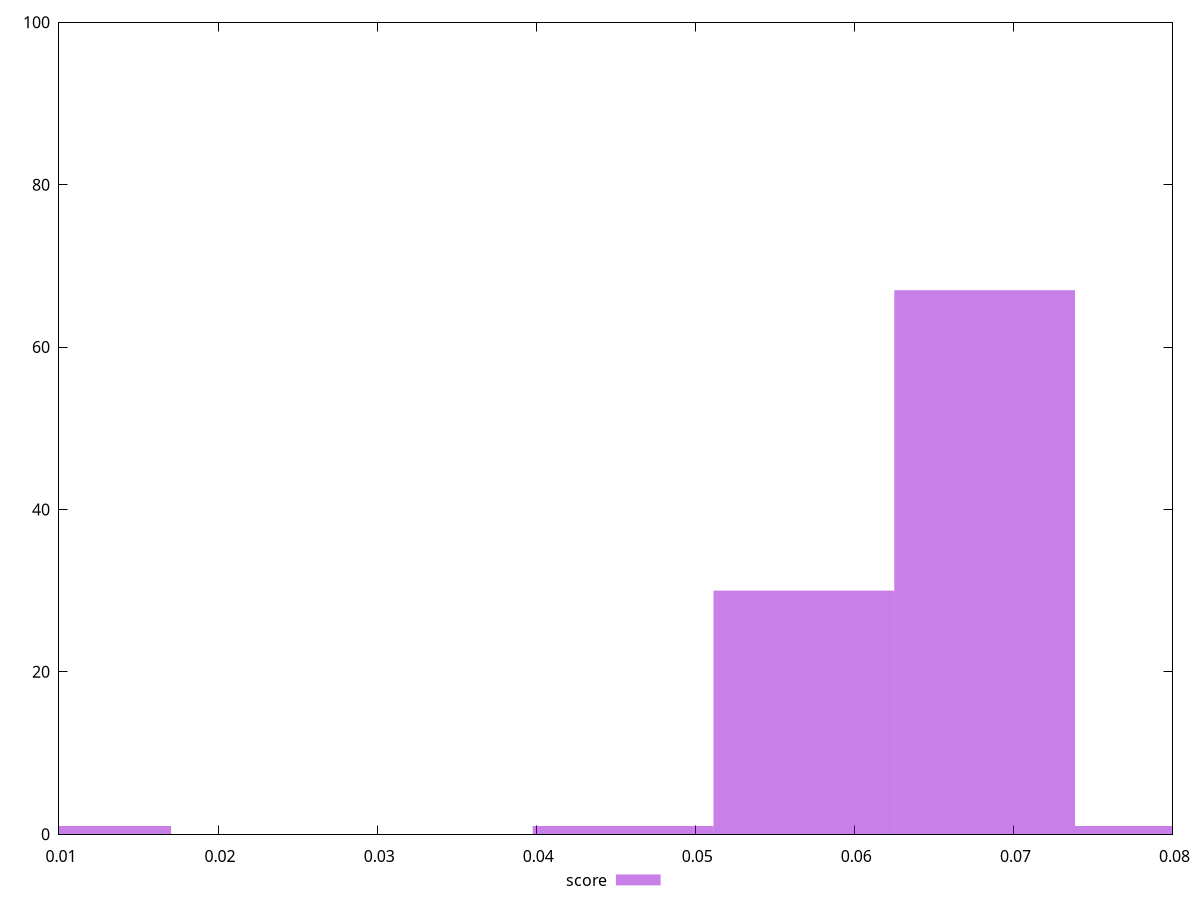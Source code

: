 reset

$score <<EOF
0.011365124169601311 1
0.056825620848006554 30
0.06819074501760787 67
0.045460496678405245 1
0.07955586918720918 1
EOF

set key outside below
set boxwidth 0.011365124169601311
set xrange [0.01:0.08]
set yrange [0:100]
set trange [0:100]
set style fill transparent solid 0.5 noborder
set terminal svg size 640, 490 enhanced background rgb 'white'
set output "report_00019_2021-02-10T18-14-37.922Z//largest-contentful-paint/samples/pages+cached+noadtech+nomedia/score/histogram.svg"

plot $score title "score" with boxes

reset
